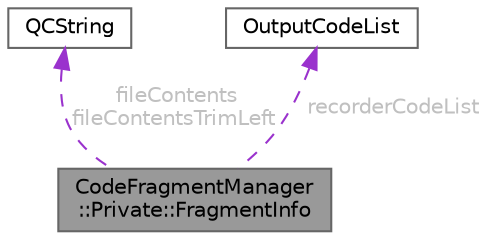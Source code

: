 digraph "CodeFragmentManager::Private::FragmentInfo"
{
 // INTERACTIVE_SVG=YES
 // LATEX_PDF_SIZE
  bgcolor="transparent";
  edge [fontname=Helvetica,fontsize=10,labelfontname=Helvetica,labelfontsize=10];
  node [fontname=Helvetica,fontsize=10,shape=box,height=0.2,width=0.4];
  Node1 [id="Node000001",label="CodeFragmentManager\l::Private::FragmentInfo",height=0.2,width=0.4,color="gray40", fillcolor="grey60", style="filled", fontcolor="black",tooltip=" "];
  Node2 -> Node1 [id="edge1_Node000001_Node000002",dir="back",color="darkorchid3",style="dashed",tooltip=" ",label=" fileContents\nfileContentsTrimLeft",fontcolor="grey" ];
  Node2 [id="Node000002",label="QCString",height=0.2,width=0.4,color="gray40", fillcolor="white", style="filled",URL="$d9/d45/class_q_c_string.html",tooltip="This is an alternative implementation of QCString."];
  Node3 -> Node1 [id="edge2_Node000001_Node000003",dir="back",color="darkorchid3",style="dashed",tooltip=" ",label=" recorderCodeList",fontcolor="grey" ];
  Node3 [id="Node000003",label="OutputCodeList",height=0.2,width=0.4,color="gray40", fillcolor="white", style="filled",URL="$db/d8e/class_output_code_list.html",tooltip="Class representing a list of different code generators."];
}
